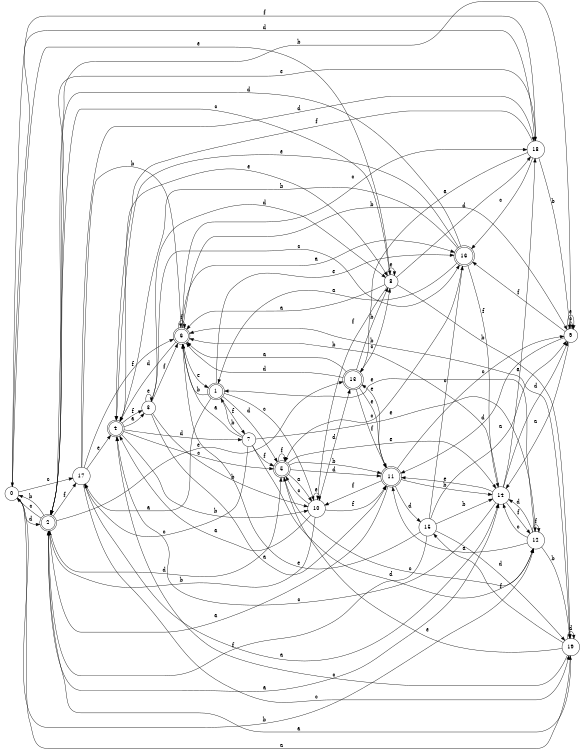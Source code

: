 digraph n16_4 {
__start0 [label="" shape="none"];

rankdir=LR;
size="8,5";

s0 [style="filled", color="black", fillcolor="white" shape="circle", label="0"];
s1 [style="rounded,filled", color="black", fillcolor="white" shape="doublecircle", label="1"];
s2 [style="rounded,filled", color="black", fillcolor="white" shape="doublecircle", label="2"];
s3 [style="filled", color="black", fillcolor="white" shape="circle", label="3"];
s4 [style="rounded,filled", color="black", fillcolor="white" shape="doublecircle", label="4"];
s5 [style="rounded,filled", color="black", fillcolor="white" shape="doublecircle", label="5"];
s6 [style="rounded,filled", color="black", fillcolor="white" shape="doublecircle", label="6"];
s7 [style="filled", color="black", fillcolor="white" shape="circle", label="7"];
s8 [style="filled", color="black", fillcolor="white" shape="circle", label="8"];
s9 [style="filled", color="black", fillcolor="white" shape="circle", label="9"];
s10 [style="filled", color="black", fillcolor="white" shape="circle", label="10"];
s11 [style="rounded,filled", color="black", fillcolor="white" shape="doublecircle", label="11"];
s12 [style="filled", color="black", fillcolor="white" shape="circle", label="12"];
s13 [style="rounded,filled", color="black", fillcolor="white" shape="doublecircle", label="13"];
s14 [style="filled", color="black", fillcolor="white" shape="circle", label="14"];
s15 [style="filled", color="black", fillcolor="white" shape="circle", label="15"];
s16 [style="rounded,filled", color="black", fillcolor="white" shape="doublecircle", label="16"];
s17 [style="filled", color="black", fillcolor="white" shape="circle", label="17"];
s18 [style="filled", color="black", fillcolor="white" shape="circle", label="18"];
s19 [style="filled", color="black", fillcolor="white" shape="circle", label="19"];
s0 -> s19 [label="a"];
s0 -> s12 [label="b"];
s0 -> s17 [label="c"];
s0 -> s2 [label="d"];
s0 -> s8 [label="e"];
s0 -> s18 [label="f"];
s1 -> s17 [label="a"];
s1 -> s6 [label="b"];
s1 -> s10 [label="c"];
s1 -> s5 [label="d"];
s1 -> s16 [label="e"];
s1 -> s7 [label="f"];
s2 -> s14 [label="a"];
s2 -> s0 [label="b"];
s2 -> s0 [label="c"];
s2 -> s5 [label="d"];
s2 -> s13 [label="e"];
s2 -> s17 [label="f"];
s3 -> s11 [label="a"];
s3 -> s10 [label="b"];
s3 -> s16 [label="c"];
s3 -> s8 [label="d"];
s3 -> s3 [label="e"];
s3 -> s6 [label="f"];
s4 -> s3 [label="a"];
s4 -> s10 [label="b"];
s4 -> s5 [label="c"];
s4 -> s7 [label="d"];
s4 -> s8 [label="e"];
s4 -> s3 [label="f"];
s5 -> s10 [label="a"];
s5 -> s11 [label="b"];
s5 -> s12 [label="c"];
s5 -> s11 [label="d"];
s5 -> s14 [label="e"];
s5 -> s5 [label="f"];
s6 -> s16 [label="a"];
s6 -> s9 [label="b"];
s6 -> s18 [label="c"];
s6 -> s4 [label="d"];
s6 -> s1 [label="e"];
s6 -> s6 [label="f"];
s7 -> s6 [label="a"];
s7 -> s1 [label="b"];
s7 -> s17 [label="c"];
s7 -> s12 [label="d"];
s7 -> s12 [label="e"];
s7 -> s5 [label="f"];
s8 -> s6 [label="a"];
s8 -> s19 [label="b"];
s8 -> s2 [label="c"];
s8 -> s18 [label="d"];
s8 -> s8 [label="e"];
s8 -> s10 [label="f"];
s9 -> s14 [label="a"];
s9 -> s2 [label="b"];
s9 -> s9 [label="c"];
s9 -> s11 [label="d"];
s9 -> s9 [label="e"];
s9 -> s16 [label="f"];
s10 -> s4 [label="a"];
s10 -> s2 [label="b"];
s10 -> s5 [label="c"];
s10 -> s13 [label="d"];
s10 -> s10 [label="e"];
s10 -> s11 [label="f"];
s11 -> s2 [label="a"];
s11 -> s14 [label="b"];
s11 -> s9 [label="c"];
s11 -> s15 [label="d"];
s11 -> s13 [label="e"];
s11 -> s10 [label="f"];
s12 -> s11 [label="a"];
s12 -> s19 [label="b"];
s12 -> s14 [label="c"];
s12 -> s14 [label="d"];
s12 -> s1 [label="e"];
s12 -> s12 [label="f"];
s13 -> s6 [label="a"];
s13 -> s8 [label="b"];
s13 -> s8 [label="c"];
s13 -> s6 [label="d"];
s13 -> s11 [label="e"];
s13 -> s11 [label="f"];
s14 -> s18 [label="a"];
s14 -> s6 [label="b"];
s14 -> s4 [label="c"];
s14 -> s9 [label="d"];
s14 -> s11 [label="e"];
s14 -> s12 [label="f"];
s15 -> s9 [label="a"];
s15 -> s14 [label="b"];
s15 -> s16 [label="c"];
s15 -> s19 [label="d"];
s15 -> s6 [label="e"];
s15 -> s2 [label="f"];
s16 -> s1 [label="a"];
s16 -> s4 [label="b"];
s16 -> s5 [label="c"];
s16 -> s2 [label="d"];
s16 -> s4 [label="e"];
s16 -> s14 [label="f"];
s17 -> s14 [label="a"];
s17 -> s6 [label="b"];
s17 -> s19 [label="c"];
s17 -> s18 [label="d"];
s17 -> s4 [label="e"];
s17 -> s6 [label="f"];
s18 -> s13 [label="a"];
s18 -> s9 [label="b"];
s18 -> s16 [label="c"];
s18 -> s0 [label="d"];
s18 -> s2 [label="e"];
s18 -> s4 [label="f"];
s19 -> s2 [label="a"];
s19 -> s6 [label="b"];
s19 -> s4 [label="c"];
s19 -> s19 [label="d"];
s19 -> s5 [label="e"];
s19 -> s15 [label="f"];

}